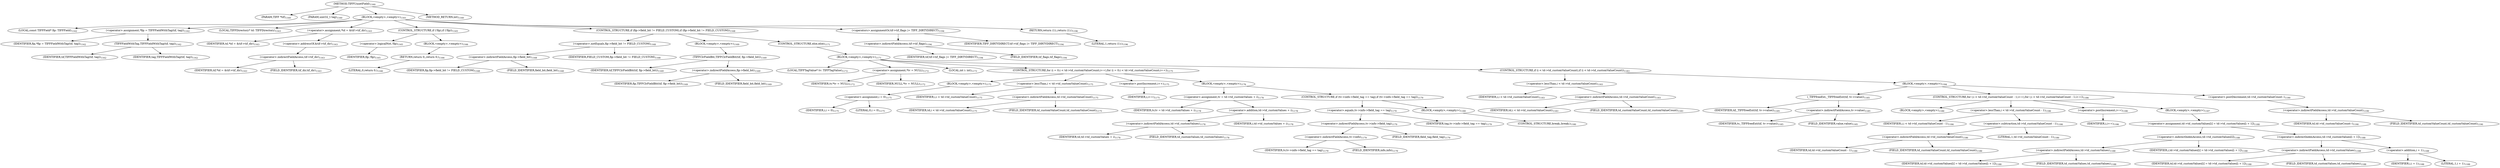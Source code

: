 digraph "TIFFUnsetField" {  
"42449" [label = <(METHOD,TIFFUnsetField)<SUB>1160</SUB>> ]
"42450" [label = <(PARAM,TIFF *tif)<SUB>1160</SUB>> ]
"42451" [label = <(PARAM,uint32_t tag)<SUB>1160</SUB>> ]
"42452" [label = <(BLOCK,&lt;empty&gt;,&lt;empty&gt;)<SUB>1161</SUB>> ]
"42453" [label = <(LOCAL,const TIFFField* fip: TIFFField)<SUB>1162</SUB>> ]
"42454" [label = <(&lt;operator&gt;.assignment,*fip = TIFFFieldWithTag(tif, tag))<SUB>1162</SUB>> ]
"42455" [label = <(IDENTIFIER,fip,*fip = TIFFFieldWithTag(tif, tag))<SUB>1162</SUB>> ]
"42456" [label = <(TIFFFieldWithTag,TIFFFieldWithTag(tif, tag))<SUB>1162</SUB>> ]
"42457" [label = <(IDENTIFIER,tif,TIFFFieldWithTag(tif, tag))<SUB>1162</SUB>> ]
"42458" [label = <(IDENTIFIER,tag,TIFFFieldWithTag(tif, tag))<SUB>1162</SUB>> ]
"42459" [label = <(LOCAL,TIFFDirectory* td: TIFFDirectory)<SUB>1163</SUB>> ]
"42460" [label = <(&lt;operator&gt;.assignment,*td = &amp;tif-&gt;tif_dir)<SUB>1163</SUB>> ]
"42461" [label = <(IDENTIFIER,td,*td = &amp;tif-&gt;tif_dir)<SUB>1163</SUB>> ]
"42462" [label = <(&lt;operator&gt;.addressOf,&amp;tif-&gt;tif_dir)<SUB>1163</SUB>> ]
"42463" [label = <(&lt;operator&gt;.indirectFieldAccess,tif-&gt;tif_dir)<SUB>1163</SUB>> ]
"42464" [label = <(IDENTIFIER,tif,*td = &amp;tif-&gt;tif_dir)<SUB>1163</SUB>> ]
"42465" [label = <(FIELD_IDENTIFIER,tif_dir,tif_dir)<SUB>1163</SUB>> ]
"42466" [label = <(CONTROL_STRUCTURE,if (!fip),if (!fip))<SUB>1165</SUB>> ]
"42467" [label = <(&lt;operator&gt;.logicalNot,!fip)<SUB>1165</SUB>> ]
"42468" [label = <(IDENTIFIER,fip,!fip)<SUB>1165</SUB>> ]
"42469" [label = <(BLOCK,&lt;empty&gt;,&lt;empty&gt;)<SUB>1166</SUB>> ]
"42470" [label = <(RETURN,return 0;,return 0;)<SUB>1166</SUB>> ]
"42471" [label = <(LITERAL,0,return 0;)<SUB>1166</SUB>> ]
"42472" [label = <(CONTROL_STRUCTURE,if (fip-&gt;field_bit != FIELD_CUSTOM),if (fip-&gt;field_bit != FIELD_CUSTOM))<SUB>1168</SUB>> ]
"42473" [label = <(&lt;operator&gt;.notEquals,fip-&gt;field_bit != FIELD_CUSTOM)<SUB>1168</SUB>> ]
"42474" [label = <(&lt;operator&gt;.indirectFieldAccess,fip-&gt;field_bit)<SUB>1168</SUB>> ]
"42475" [label = <(IDENTIFIER,fip,fip-&gt;field_bit != FIELD_CUSTOM)<SUB>1168</SUB>> ]
"42476" [label = <(FIELD_IDENTIFIER,field_bit,field_bit)<SUB>1168</SUB>> ]
"42477" [label = <(IDENTIFIER,FIELD_CUSTOM,fip-&gt;field_bit != FIELD_CUSTOM)<SUB>1168</SUB>> ]
"42478" [label = <(BLOCK,&lt;empty&gt;,&lt;empty&gt;)<SUB>1169</SUB>> ]
"42479" [label = <(TIFFClrFieldBit,TIFFClrFieldBit(tif, fip-&gt;field_bit))<SUB>1169</SUB>> ]
"42480" [label = <(IDENTIFIER,tif,TIFFClrFieldBit(tif, fip-&gt;field_bit))<SUB>1169</SUB>> ]
"42481" [label = <(&lt;operator&gt;.indirectFieldAccess,fip-&gt;field_bit)<SUB>1169</SUB>> ]
"42482" [label = <(IDENTIFIER,fip,TIFFClrFieldBit(tif, fip-&gt;field_bit))<SUB>1169</SUB>> ]
"42483" [label = <(FIELD_IDENTIFIER,field_bit,field_bit)<SUB>1169</SUB>> ]
"42484" [label = <(CONTROL_STRUCTURE,else,else)<SUB>1171</SUB>> ]
"42485" [label = <(BLOCK,&lt;empty&gt;,&lt;empty&gt;)<SUB>1171</SUB>> ]
"42486" [label = <(LOCAL,TIFFTagValue* tv: TIFFTagValue)<SUB>1172</SUB>> ]
"42487" [label = <(&lt;operator&gt;.assignment,*tv = NULL)<SUB>1172</SUB>> ]
"42488" [label = <(IDENTIFIER,tv,*tv = NULL)<SUB>1172</SUB>> ]
"42489" [label = <(IDENTIFIER,NULL,*tv = NULL)<SUB>1172</SUB>> ]
"42490" [label = <(LOCAL,int i: int)<SUB>1173</SUB>> ]
"42491" [label = <(CONTROL_STRUCTURE,for (i = 0;i &lt; td-&gt;td_customValueCount;i++),for (i = 0;i &lt; td-&gt;td_customValueCount;i++))<SUB>1175</SUB>> ]
"42492" [label = <(BLOCK,&lt;empty&gt;,&lt;empty&gt;)<SUB>1175</SUB>> ]
"42493" [label = <(&lt;operator&gt;.assignment,i = 0)<SUB>1175</SUB>> ]
"42494" [label = <(IDENTIFIER,i,i = 0)<SUB>1175</SUB>> ]
"42495" [label = <(LITERAL,0,i = 0)<SUB>1175</SUB>> ]
"42496" [label = <(&lt;operator&gt;.lessThan,i &lt; td-&gt;td_customValueCount)<SUB>1175</SUB>> ]
"42497" [label = <(IDENTIFIER,i,i &lt; td-&gt;td_customValueCount)<SUB>1175</SUB>> ]
"42498" [label = <(&lt;operator&gt;.indirectFieldAccess,td-&gt;td_customValueCount)<SUB>1175</SUB>> ]
"42499" [label = <(IDENTIFIER,td,i &lt; td-&gt;td_customValueCount)<SUB>1175</SUB>> ]
"42500" [label = <(FIELD_IDENTIFIER,td_customValueCount,td_customValueCount)<SUB>1175</SUB>> ]
"42501" [label = <(&lt;operator&gt;.postIncrement,i++)<SUB>1175</SUB>> ]
"42502" [label = <(IDENTIFIER,i,i++)<SUB>1175</SUB>> ]
"42503" [label = <(BLOCK,&lt;empty&gt;,&lt;empty&gt;)<SUB>1176</SUB>> ]
"42504" [label = <(&lt;operator&gt;.assignment,tv = td-&gt;td_customValues + i)<SUB>1178</SUB>> ]
"42505" [label = <(IDENTIFIER,tv,tv = td-&gt;td_customValues + i)<SUB>1178</SUB>> ]
"42506" [label = <(&lt;operator&gt;.addition,td-&gt;td_customValues + i)<SUB>1178</SUB>> ]
"42507" [label = <(&lt;operator&gt;.indirectFieldAccess,td-&gt;td_customValues)<SUB>1178</SUB>> ]
"42508" [label = <(IDENTIFIER,td,td-&gt;td_customValues + i)<SUB>1178</SUB>> ]
"42509" [label = <(FIELD_IDENTIFIER,td_customValues,td_customValues)<SUB>1178</SUB>> ]
"42510" [label = <(IDENTIFIER,i,td-&gt;td_customValues + i)<SUB>1178</SUB>> ]
"42511" [label = <(CONTROL_STRUCTURE,if (tv-&gt;info-&gt;field_tag == tag),if (tv-&gt;info-&gt;field_tag == tag))<SUB>1179</SUB>> ]
"42512" [label = <(&lt;operator&gt;.equals,tv-&gt;info-&gt;field_tag == tag)<SUB>1179</SUB>> ]
"42513" [label = <(&lt;operator&gt;.indirectFieldAccess,tv-&gt;info-&gt;field_tag)<SUB>1179</SUB>> ]
"42514" [label = <(&lt;operator&gt;.indirectFieldAccess,tv-&gt;info)<SUB>1179</SUB>> ]
"42515" [label = <(IDENTIFIER,tv,tv-&gt;info-&gt;field_tag == tag)<SUB>1179</SUB>> ]
"42516" [label = <(FIELD_IDENTIFIER,info,info)<SUB>1179</SUB>> ]
"42517" [label = <(FIELD_IDENTIFIER,field_tag,field_tag)<SUB>1179</SUB>> ]
"42518" [label = <(IDENTIFIER,tag,tv-&gt;info-&gt;field_tag == tag)<SUB>1179</SUB>> ]
"42519" [label = <(BLOCK,&lt;empty&gt;,&lt;empty&gt;)<SUB>1180</SUB>> ]
"42520" [label = <(CONTROL_STRUCTURE,break;,break;)<SUB>1180</SUB>> ]
"42521" [label = <(CONTROL_STRUCTURE,if (i &lt; td-&gt;td_customValueCount),if (i &lt; td-&gt;td_customValueCount))<SUB>1183</SUB>> ]
"42522" [label = <(&lt;operator&gt;.lessThan,i &lt; td-&gt;td_customValueCount)<SUB>1183</SUB>> ]
"42523" [label = <(IDENTIFIER,i,i &lt; td-&gt;td_customValueCount)<SUB>1183</SUB>> ]
"42524" [label = <(&lt;operator&gt;.indirectFieldAccess,td-&gt;td_customValueCount)<SUB>1183</SUB>> ]
"42525" [label = <(IDENTIFIER,td,i &lt; td-&gt;td_customValueCount)<SUB>1183</SUB>> ]
"42526" [label = <(FIELD_IDENTIFIER,td_customValueCount,td_customValueCount)<SUB>1183</SUB>> ]
"42527" [label = <(BLOCK,&lt;empty&gt;,&lt;empty&gt;)<SUB>1184</SUB>> ]
"42528" [label = <(_TIFFfreeExt,_TIFFfreeExt(tif, tv-&gt;value))<SUB>1185</SUB>> ]
"42529" [label = <(IDENTIFIER,tif,_TIFFfreeExt(tif, tv-&gt;value))<SUB>1185</SUB>> ]
"42530" [label = <(&lt;operator&gt;.indirectFieldAccess,tv-&gt;value)<SUB>1185</SUB>> ]
"42531" [label = <(IDENTIFIER,tv,_TIFFfreeExt(tif, tv-&gt;value))<SUB>1185</SUB>> ]
"42532" [label = <(FIELD_IDENTIFIER,value,value)<SUB>1185</SUB>> ]
"42533" [label = <(CONTROL_STRUCTURE,for (;i &lt; td-&gt;td_customValueCount - 1;i++),for (;i &lt; td-&gt;td_customValueCount - 1;i++))<SUB>1186</SUB>> ]
"42534" [label = <(BLOCK,&lt;empty&gt;,&lt;empty&gt;)<SUB>1186</SUB>> ]
"42535" [label = <(&lt;operator&gt;.lessThan,i &lt; td-&gt;td_customValueCount - 1)<SUB>1186</SUB>> ]
"42536" [label = <(IDENTIFIER,i,i &lt; td-&gt;td_customValueCount - 1)<SUB>1186</SUB>> ]
"42537" [label = <(&lt;operator&gt;.subtraction,td-&gt;td_customValueCount - 1)<SUB>1186</SUB>> ]
"42538" [label = <(&lt;operator&gt;.indirectFieldAccess,td-&gt;td_customValueCount)<SUB>1186</SUB>> ]
"42539" [label = <(IDENTIFIER,td,td-&gt;td_customValueCount - 1)<SUB>1186</SUB>> ]
"42540" [label = <(FIELD_IDENTIFIER,td_customValueCount,td_customValueCount)<SUB>1186</SUB>> ]
"42541" [label = <(LITERAL,1,td-&gt;td_customValueCount - 1)<SUB>1186</SUB>> ]
"42542" [label = <(&lt;operator&gt;.postIncrement,i++)<SUB>1186</SUB>> ]
"42543" [label = <(IDENTIFIER,i,i++)<SUB>1186</SUB>> ]
"42544" [label = <(BLOCK,&lt;empty&gt;,&lt;empty&gt;)<SUB>1187</SUB>> ]
"42545" [label = <(&lt;operator&gt;.assignment,td-&gt;td_customValues[i] = td-&gt;td_customValues[i + 1])<SUB>1188</SUB>> ]
"42546" [label = <(&lt;operator&gt;.indirectIndexAccess,td-&gt;td_customValues[i])<SUB>1188</SUB>> ]
"42547" [label = <(&lt;operator&gt;.indirectFieldAccess,td-&gt;td_customValues)<SUB>1188</SUB>> ]
"42548" [label = <(IDENTIFIER,td,td-&gt;td_customValues[i] = td-&gt;td_customValues[i + 1])<SUB>1188</SUB>> ]
"42549" [label = <(FIELD_IDENTIFIER,td_customValues,td_customValues)<SUB>1188</SUB>> ]
"42550" [label = <(IDENTIFIER,i,td-&gt;td_customValues[i] = td-&gt;td_customValues[i + 1])<SUB>1188</SUB>> ]
"42551" [label = <(&lt;operator&gt;.indirectIndexAccess,td-&gt;td_customValues[i + 1])<SUB>1188</SUB>> ]
"42552" [label = <(&lt;operator&gt;.indirectFieldAccess,td-&gt;td_customValues)<SUB>1188</SUB>> ]
"42553" [label = <(IDENTIFIER,td,td-&gt;td_customValues[i] = td-&gt;td_customValues[i + 1])<SUB>1188</SUB>> ]
"42554" [label = <(FIELD_IDENTIFIER,td_customValues,td_customValues)<SUB>1188</SUB>> ]
"42555" [label = <(&lt;operator&gt;.addition,i + 1)<SUB>1188</SUB>> ]
"42556" [label = <(IDENTIFIER,i,i + 1)<SUB>1188</SUB>> ]
"42557" [label = <(LITERAL,1,i + 1)<SUB>1188</SUB>> ]
"42558" [label = <(&lt;operator&gt;.postDecrement,td-&gt;td_customValueCount--)<SUB>1190</SUB>> ]
"42559" [label = <(&lt;operator&gt;.indirectFieldAccess,td-&gt;td_customValueCount)<SUB>1190</SUB>> ]
"42560" [label = <(IDENTIFIER,td,td-&gt;td_customValueCount--)<SUB>1190</SUB>> ]
"42561" [label = <(FIELD_IDENTIFIER,td_customValueCount,td_customValueCount)<SUB>1190</SUB>> ]
"42562" [label = <(&lt;operators&gt;.assignmentOr,tif-&gt;tif_flags |= TIFF_DIRTYDIRECT)<SUB>1194</SUB>> ]
"42563" [label = <(&lt;operator&gt;.indirectFieldAccess,tif-&gt;tif_flags)<SUB>1194</SUB>> ]
"42564" [label = <(IDENTIFIER,tif,tif-&gt;tif_flags |= TIFF_DIRTYDIRECT)<SUB>1194</SUB>> ]
"42565" [label = <(FIELD_IDENTIFIER,tif_flags,tif_flags)<SUB>1194</SUB>> ]
"42566" [label = <(IDENTIFIER,TIFF_DIRTYDIRECT,tif-&gt;tif_flags |= TIFF_DIRTYDIRECT)<SUB>1194</SUB>> ]
"42567" [label = <(RETURN,return (1);,return (1);)<SUB>1196</SUB>> ]
"42568" [label = <(LITERAL,1,return (1);)<SUB>1196</SUB>> ]
"42569" [label = <(METHOD_RETURN,int)<SUB>1160</SUB>> ]
  "42449" -> "42450" 
  "42449" -> "42451" 
  "42449" -> "42452" 
  "42449" -> "42569" 
  "42452" -> "42453" 
  "42452" -> "42454" 
  "42452" -> "42459" 
  "42452" -> "42460" 
  "42452" -> "42466" 
  "42452" -> "42472" 
  "42452" -> "42562" 
  "42452" -> "42567" 
  "42454" -> "42455" 
  "42454" -> "42456" 
  "42456" -> "42457" 
  "42456" -> "42458" 
  "42460" -> "42461" 
  "42460" -> "42462" 
  "42462" -> "42463" 
  "42463" -> "42464" 
  "42463" -> "42465" 
  "42466" -> "42467" 
  "42466" -> "42469" 
  "42467" -> "42468" 
  "42469" -> "42470" 
  "42470" -> "42471" 
  "42472" -> "42473" 
  "42472" -> "42478" 
  "42472" -> "42484" 
  "42473" -> "42474" 
  "42473" -> "42477" 
  "42474" -> "42475" 
  "42474" -> "42476" 
  "42478" -> "42479" 
  "42479" -> "42480" 
  "42479" -> "42481" 
  "42481" -> "42482" 
  "42481" -> "42483" 
  "42484" -> "42485" 
  "42485" -> "42486" 
  "42485" -> "42487" 
  "42485" -> "42490" 
  "42485" -> "42491" 
  "42485" -> "42521" 
  "42487" -> "42488" 
  "42487" -> "42489" 
  "42491" -> "42492" 
  "42491" -> "42496" 
  "42491" -> "42501" 
  "42491" -> "42503" 
  "42492" -> "42493" 
  "42493" -> "42494" 
  "42493" -> "42495" 
  "42496" -> "42497" 
  "42496" -> "42498" 
  "42498" -> "42499" 
  "42498" -> "42500" 
  "42501" -> "42502" 
  "42503" -> "42504" 
  "42503" -> "42511" 
  "42504" -> "42505" 
  "42504" -> "42506" 
  "42506" -> "42507" 
  "42506" -> "42510" 
  "42507" -> "42508" 
  "42507" -> "42509" 
  "42511" -> "42512" 
  "42511" -> "42519" 
  "42512" -> "42513" 
  "42512" -> "42518" 
  "42513" -> "42514" 
  "42513" -> "42517" 
  "42514" -> "42515" 
  "42514" -> "42516" 
  "42519" -> "42520" 
  "42521" -> "42522" 
  "42521" -> "42527" 
  "42522" -> "42523" 
  "42522" -> "42524" 
  "42524" -> "42525" 
  "42524" -> "42526" 
  "42527" -> "42528" 
  "42527" -> "42533" 
  "42527" -> "42558" 
  "42528" -> "42529" 
  "42528" -> "42530" 
  "42530" -> "42531" 
  "42530" -> "42532" 
  "42533" -> "42534" 
  "42533" -> "42535" 
  "42533" -> "42542" 
  "42533" -> "42544" 
  "42535" -> "42536" 
  "42535" -> "42537" 
  "42537" -> "42538" 
  "42537" -> "42541" 
  "42538" -> "42539" 
  "42538" -> "42540" 
  "42542" -> "42543" 
  "42544" -> "42545" 
  "42545" -> "42546" 
  "42545" -> "42551" 
  "42546" -> "42547" 
  "42546" -> "42550" 
  "42547" -> "42548" 
  "42547" -> "42549" 
  "42551" -> "42552" 
  "42551" -> "42555" 
  "42552" -> "42553" 
  "42552" -> "42554" 
  "42555" -> "42556" 
  "42555" -> "42557" 
  "42558" -> "42559" 
  "42559" -> "42560" 
  "42559" -> "42561" 
  "42562" -> "42563" 
  "42562" -> "42566" 
  "42563" -> "42564" 
  "42563" -> "42565" 
  "42567" -> "42568" 
}
